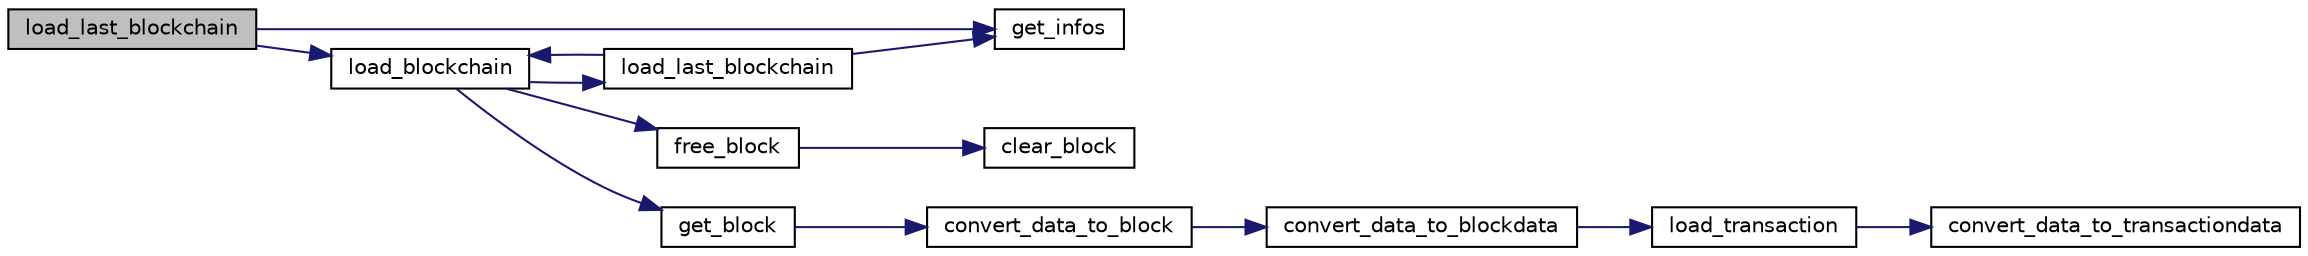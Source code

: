 digraph "load_last_blockchain"
{
 // LATEX_PDF_SIZE
  edge [fontname="Helvetica",fontsize="10",labelfontname="Helvetica",labelfontsize="10"];
  node [fontname="Helvetica",fontsize="10",shape=record];
  rankdir="LR";
  Node1 [label="load_last_blockchain",height=0.2,width=0.4,color="black", fillcolor="grey75", style="filled", fontcolor="black",tooltip="Load the last local blockchain chunk."];
  Node1 -> Node2 [color="midnightblue",fontsize="10",style="solid",fontname="Helvetica"];
  Node2 [label="get_infos",height=0.2,width=0.4,color="black", fillcolor="white", style="filled",URL="$client_8h.html#a480459f3451fa57a66df548ca0b408e3",tooltip=" "];
  Node1 -> Node3 [color="midnightblue",fontsize="10",style="solid",fontname="Helvetica"];
  Node3 [label="load_blockchain",height=0.2,width=0.4,color="black", fillcolor="white", style="filled",URL="$block_8c.html#a7acee00b67ed21663a5b05242acc822d",tooltip="Loads a blockchain object with a padding of 'nb_chunk'."];
  Node3 -> Node4 [color="midnightblue",fontsize="10",style="solid",fontname="Helvetica"];
  Node4 [label="free_block",height=0.2,width=0.4,color="black", fillcolor="white", style="filled",URL="$block_8c.html#a3eb417f7cce88e8ec69d6974cd25e49f",tooltip="Free a block structure."];
  Node4 -> Node5 [color="midnightblue",fontsize="10",style="solid",fontname="Helvetica"];
  Node5 [label="clear_block",height=0.2,width=0.4,color="black", fillcolor="white", style="filled",URL="$block_8c.html#a3beaf10afd57aec50225774ba2a21680",tooltip="Free block data, without deleting it structure."];
  Node3 -> Node6 [color="midnightblue",fontsize="10",style="solid",fontname="Helvetica"];
  Node6 [label="get_block",height=0.2,width=0.4,color="black", fillcolor="white", style="filled",URL="$block_8c.html#a32140266e4b385f64860944a5edd0153",tooltip="Get a block object."];
  Node6 -> Node7 [color="midnightblue",fontsize="10",style="solid",fontname="Helvetica"];
  Node7 [label="convert_data_to_block",height=0.2,width=0.4,color="black", fillcolor="white", style="filled",URL="$block_8c.html#ada1355f8610cc450d7c8f662dc6a7aef",tooltip="Convert serialized data to Block*."];
  Node7 -> Node8 [color="midnightblue",fontsize="10",style="solid",fontname="Helvetica"];
  Node8 [label="convert_data_to_blockdata",height=0.2,width=0.4,color="black", fillcolor="white", style="filled",URL="$block_8c.html#afcda50ce8deb3b381aeb5b88689f919f",tooltip=" "];
  Node8 -> Node9 [color="midnightblue",fontsize="10",style="solid",fontname="Helvetica"];
  Node9 [label="load_transaction",height=0.2,width=0.4,color="black", fillcolor="white", style="filled",URL="$transaction_8h.html#a4f4e33641ff7466e848182ce420827b6",tooltip="Load a serialized Transaction* structure."];
  Node9 -> Node10 [color="midnightblue",fontsize="10",style="solid",fontname="Helvetica"];
  Node10 [label="convert_data_to_transactiondata",height=0.2,width=0.4,color="black", fillcolor="white", style="filled",URL="$transaction_8c.html#a8649ee7d98b5b34c64efa31e274f2534",tooltip="Convert serialized TransactionData* to TransactionData*."];
  Node3 -> Node11 [color="midnightblue",fontsize="10",style="solid",fontname="Helvetica"];
  Node11 [label="load_last_blockchain",height=0.2,width=0.4,color="black", fillcolor="white", style="filled",URL="$block_8c.html#a4ece7b96ab33761bf1d33f1e8b766ceb",tooltip="Load the last local blockchain chunk."];
  Node11 -> Node2 [color="midnightblue",fontsize="10",style="solid",fontname="Helvetica"];
  Node11 -> Node3 [color="midnightblue",fontsize="10",style="solid",fontname="Helvetica"];
}
